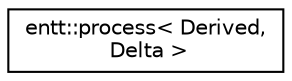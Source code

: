 digraph "Graphical Class Hierarchy"
{
 // LATEX_PDF_SIZE
  edge [fontname="Helvetica",fontsize="10",labelfontname="Helvetica",labelfontsize="10"];
  node [fontname="Helvetica",fontsize="10",shape=record];
  rankdir="LR";
  Node0 [label="entt::process\< Derived,\l Delta \>",height=0.2,width=0.4,color="black", fillcolor="white", style="filled",URL="$classentt_1_1process.html",tooltip="Base class for processes."];
}
